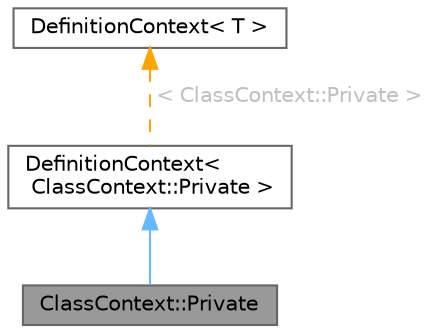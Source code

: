 digraph "ClassContext::Private"
{
 // INTERACTIVE_SVG=YES
 // LATEX_PDF_SIZE
  bgcolor="transparent";
  edge [fontname=Helvetica,fontsize=10,labelfontname=Helvetica,labelfontsize=10];
  node [fontname=Helvetica,fontsize=10,shape=box,height=0.2,width=0.4];
  Node1 [id="Node000001",label="ClassContext::Private",height=0.2,width=0.4,color="gray40", fillcolor="grey60", style="filled", fontcolor="black"];
  Node2 -> Node1 [id="edge1_Node000001_Node000002",dir="back",color="steelblue1",style="solid"];
  Node2 [id="Node000002",label="DefinitionContext\<\l ClassContext::Private \>",height=0.2,width=0.4,color="gray40", fillcolor="white", style="filled",URL="$d6/d49/class_definition_context.html",tooltip=" "];
  Node3 -> Node2 [id="edge2_Node000002_Node000003",dir="back",color="orange",style="dashed",label=" \< ClassContext::Private \>",fontcolor="grey" ];
  Node3 [id="Node000003",label="DefinitionContext\< T \>",height=0.2,width=0.4,color="gray40", fillcolor="white", style="filled",URL="$d6/d49/class_definition_context.html",tooltip=" "];
}

